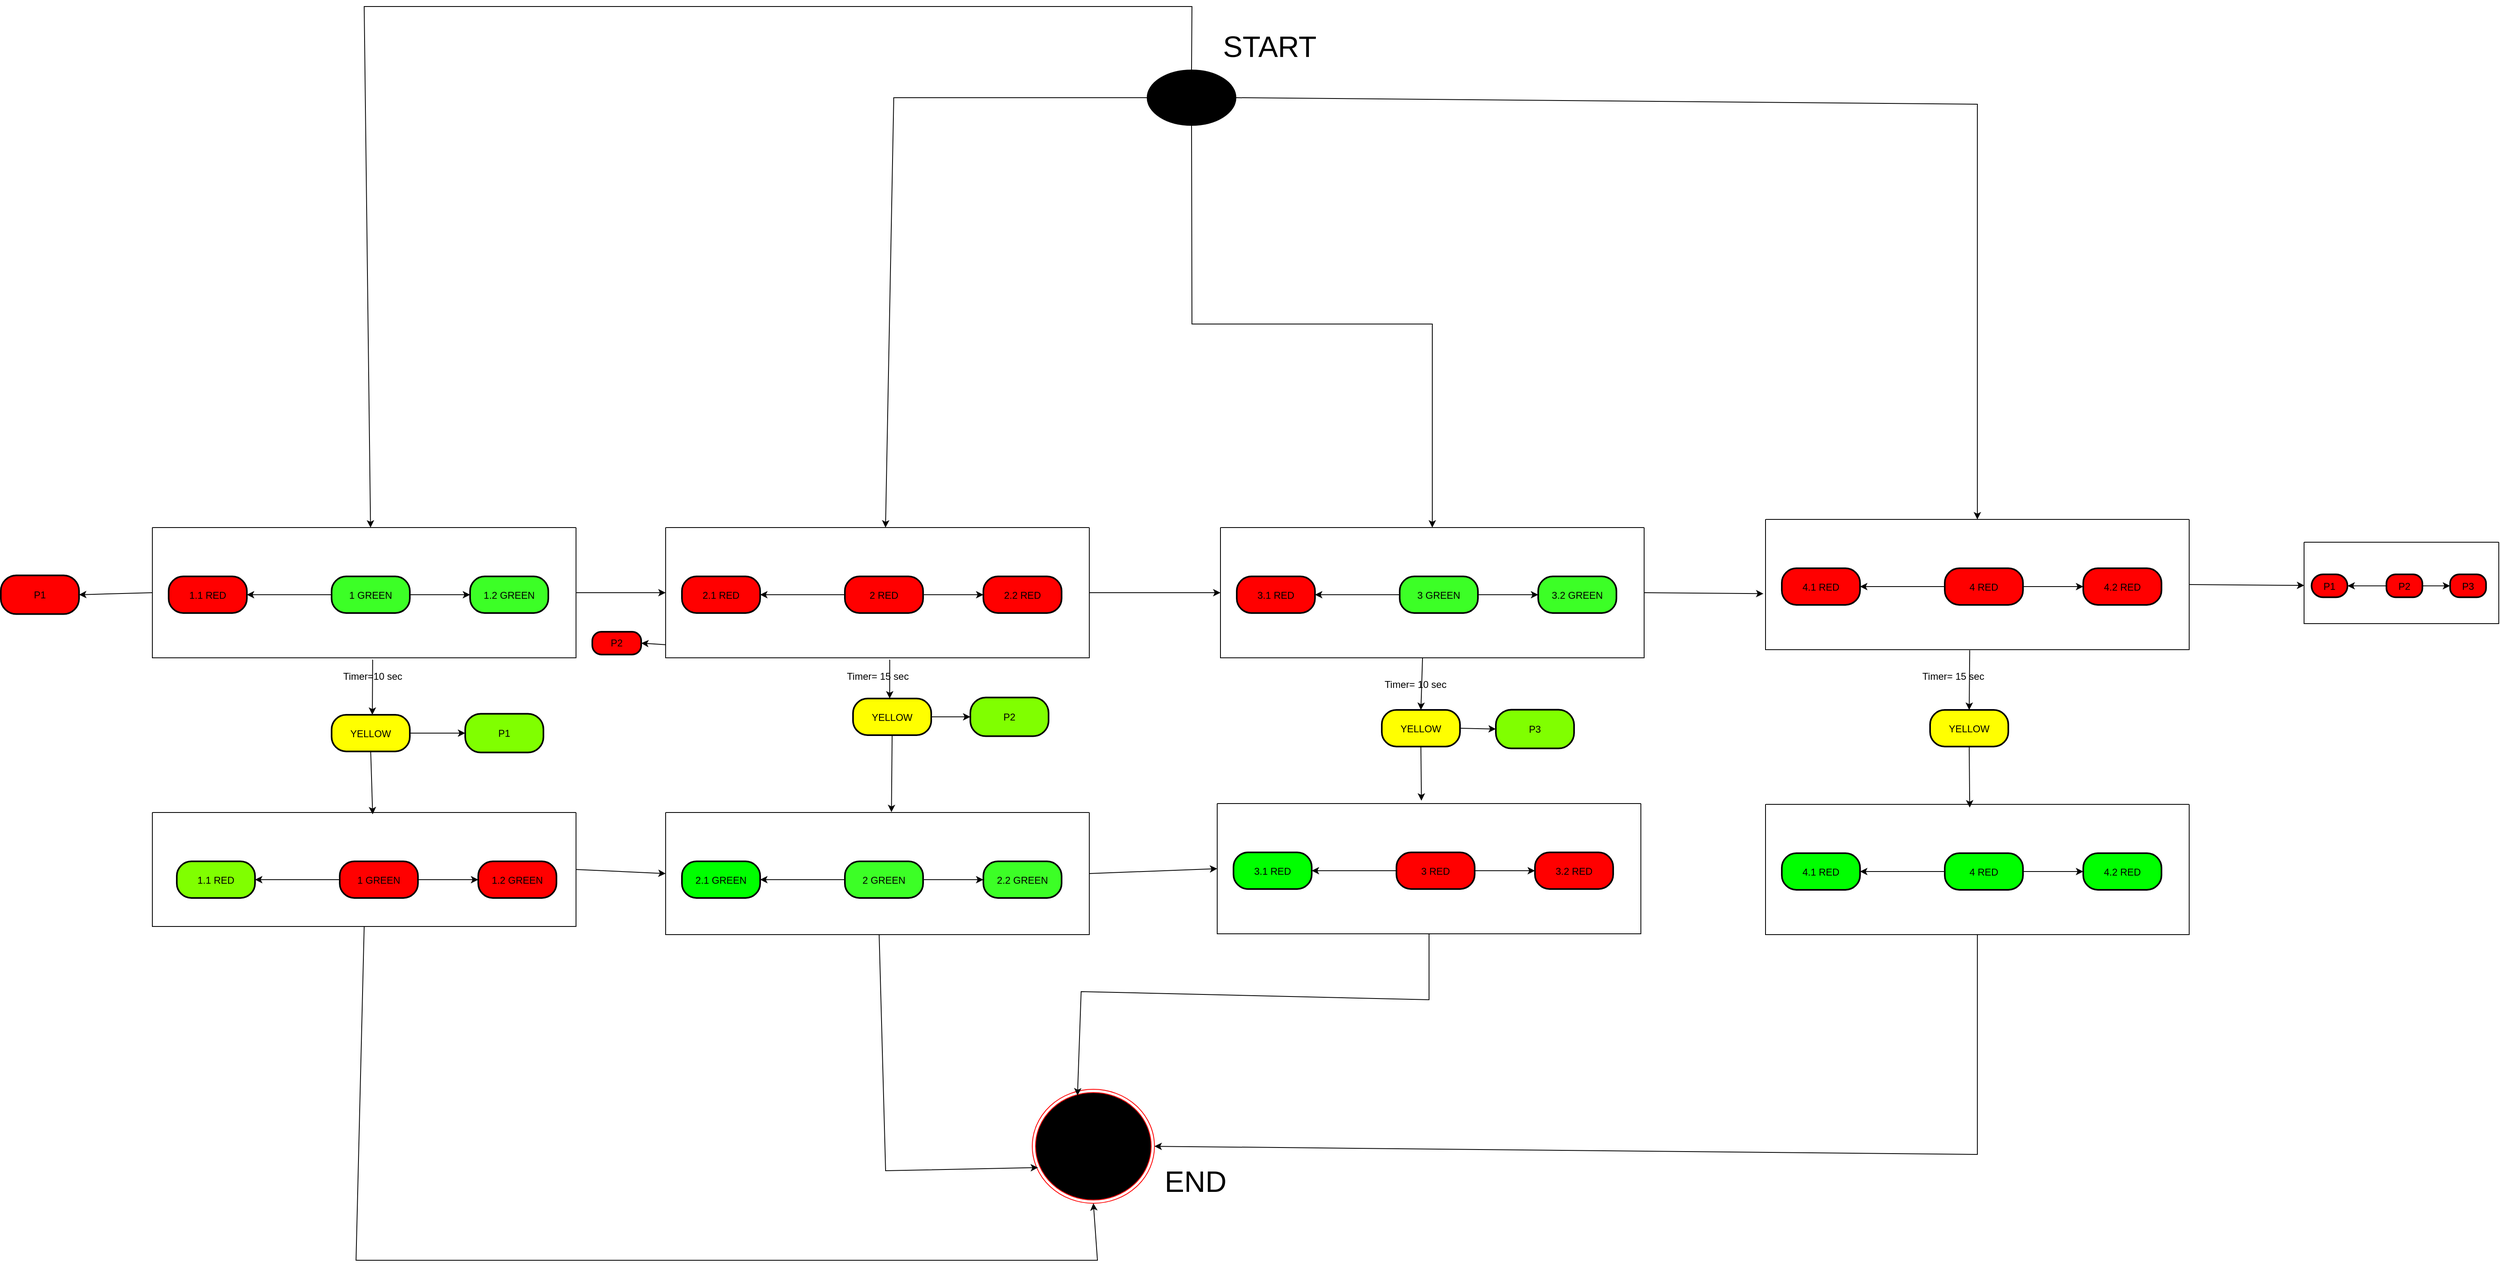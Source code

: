 <mxfile version="24.8.4">
  <diagram name="Page-1" id="mXYSjW3azo3BjMgXvXWK">
    <mxGraphModel dx="3317" dy="2373" grid="1" gridSize="10" guides="1" tooltips="1" connect="1" arrows="1" fold="1" page="1" pageScale="1" pageWidth="850" pageHeight="1100" math="0" shadow="0">
      <root>
        <mxCell id="0" />
        <mxCell id="1" parent="0" />
        <mxCell id="pSRGfjXaSXlNFTlAgUcp-21" value="" style="ellipse;fillColor=strokeColor;" vertex="1" parent="1">
          <mxGeometry x="1871" y="-422" width="109" height="68" as="geometry" />
        </mxCell>
        <mxCell id="pSRGfjXaSXlNFTlAgUcp-22" value="" style="endArrow=classic;html=1;rounded=0;exitX=0.5;exitY=0;exitDx=0;exitDy=0;entryX=0.515;entryY=0;entryDx=0;entryDy=0;entryPerimeter=0;" edge="1" parent="1" source="pSRGfjXaSXlNFTlAgUcp-21" target="pSRGfjXaSXlNFTlAgUcp-30">
          <mxGeometry width="50" height="50" relative="1" as="geometry">
            <mxPoint x="480" y="110" as="sourcePoint" />
            <mxPoint x="918" y="110" as="targetPoint" />
            <Array as="points">
              <mxPoint x="1926" y="-500" />
              <mxPoint x="910" y="-500" />
            </Array>
          </mxGeometry>
        </mxCell>
        <mxCell id="pSRGfjXaSXlNFTlAgUcp-31" value="" style="endArrow=classic;html=1;rounded=0;exitX=0.52;exitY=1.014;exitDx=0;exitDy=0;exitPerimeter=0;" edge="1" parent="1" source="pSRGfjXaSXlNFTlAgUcp-30">
          <mxGeometry width="50" height="50" relative="1" as="geometry">
            <mxPoint x="920" y="320" as="sourcePoint" />
            <mxPoint x="920" y="370" as="targetPoint" />
          </mxGeometry>
        </mxCell>
        <mxCell id="pSRGfjXaSXlNFTlAgUcp-46" value="" style="edgeStyle=orthogonalEdgeStyle;rounded=0;orthogonalLoop=1;jettySize=auto;html=1;" edge="1" parent="1" source="pSRGfjXaSXlNFTlAgUcp-32" target="pSRGfjXaSXlNFTlAgUcp-45">
          <mxGeometry relative="1" as="geometry" />
        </mxCell>
        <mxCell id="pSRGfjXaSXlNFTlAgUcp-32" value="YELLOW" style="rounded=1;arcSize=40;strokeWidth=2;fillColor=#FFFF00;" vertex="1" parent="1">
          <mxGeometry x="870" y="370" width="96" height="45" as="geometry" />
        </mxCell>
        <mxCell id="pSRGfjXaSXlNFTlAgUcp-33" value="Timer=10 sec" style="text;html=1;align=center;verticalAlign=middle;resizable=0;points=[];autosize=1;strokeColor=none;fillColor=none;" vertex="1" parent="1">
          <mxGeometry x="870" y="308" width="100" height="30" as="geometry" />
        </mxCell>
        <mxCell id="pSRGfjXaSXlNFTlAgUcp-34" value="" style="endArrow=classic;html=1;rounded=0;exitX=0.5;exitY=1;exitDx=0;exitDy=0;entryX=0.52;entryY=0.016;entryDx=0;entryDy=0;entryPerimeter=0;" edge="1" parent="1" source="pSRGfjXaSXlNFTlAgUcp-32" target="pSRGfjXaSXlNFTlAgUcp-36">
          <mxGeometry width="50" height="50" relative="1" as="geometry">
            <mxPoint x="610" y="360" as="sourcePoint" />
            <mxPoint x="918" y="460" as="targetPoint" />
          </mxGeometry>
        </mxCell>
        <mxCell id="pSRGfjXaSXlNFTlAgUcp-43" value="" style="group" vertex="1" connectable="0" parent="1">
          <mxGeometry x="650" y="490" width="520" height="140" as="geometry" />
        </mxCell>
        <mxCell id="pSRGfjXaSXlNFTlAgUcp-36" value="" style="swimlane;startSize=0;" vertex="1" parent="pSRGfjXaSXlNFTlAgUcp-43">
          <mxGeometry width="520" height="140" as="geometry">
            <mxRectangle x="650" y="470" width="50" height="40" as="alternateBounds" />
          </mxGeometry>
        </mxCell>
        <mxCell id="pSRGfjXaSXlNFTlAgUcp-37" value="1 GREEN" style="rounded=1;arcSize=40;strokeWidth=2;fillColor=#FF0000;" vertex="1" parent="pSRGfjXaSXlNFTlAgUcp-43">
          <mxGeometry x="230" y="60" width="96" height="45" as="geometry" />
        </mxCell>
        <mxCell id="pSRGfjXaSXlNFTlAgUcp-38" value="" style="endArrow=classic;html=1;rounded=0;exitX=1;exitY=0.5;exitDx=0;exitDy=0;entryX=0;entryY=0.5;entryDx=0;entryDy=0;" edge="1" parent="pSRGfjXaSXlNFTlAgUcp-43" source="pSRGfjXaSXlNFTlAgUcp-37" target="pSRGfjXaSXlNFTlAgUcp-39">
          <mxGeometry width="50" height="50" relative="1" as="geometry">
            <mxPoint x="20" y="60" as="sourcePoint" />
            <mxPoint x="160" y="3" as="targetPoint" />
          </mxGeometry>
        </mxCell>
        <mxCell id="pSRGfjXaSXlNFTlAgUcp-39" value="1.2 GREEN" style="rounded=1;arcSize=40;strokeWidth=2;fillColor=#FF0000;" vertex="1" parent="pSRGfjXaSXlNFTlAgUcp-43">
          <mxGeometry x="400" y="60" width="96" height="45" as="geometry" />
        </mxCell>
        <mxCell id="pSRGfjXaSXlNFTlAgUcp-40" value="1.1 RED" style="rounded=1;arcSize=40;strokeWidth=2;fillColor=#80FF00;" vertex="1" parent="pSRGfjXaSXlNFTlAgUcp-43">
          <mxGeometry x="30" y="60" width="96" height="45" as="geometry" />
        </mxCell>
        <mxCell id="pSRGfjXaSXlNFTlAgUcp-41" value="" style="endArrow=classic;html=1;rounded=0;exitX=0;exitY=0.5;exitDx=0;exitDy=0;entryX=1;entryY=0.5;entryDx=0;entryDy=0;" edge="1" parent="pSRGfjXaSXlNFTlAgUcp-43" source="pSRGfjXaSXlNFTlAgUcp-37" target="pSRGfjXaSXlNFTlAgUcp-40">
          <mxGeometry width="50" height="50" relative="1" as="geometry">
            <mxPoint x="60" y="60" as="sourcePoint" />
            <mxPoint x="110" y="10" as="targetPoint" />
          </mxGeometry>
        </mxCell>
        <mxCell id="pSRGfjXaSXlNFTlAgUcp-44" value="" style="group" vertex="1" connectable="0" parent="1">
          <mxGeometry x="650" y="140" width="520" height="160" as="geometry" />
        </mxCell>
        <mxCell id="pSRGfjXaSXlNFTlAgUcp-23" value="1 GREEN" style="rounded=1;arcSize=40;strokeWidth=2;fillColor=#3CFF26;" vertex="1" parent="pSRGfjXaSXlNFTlAgUcp-44">
          <mxGeometry x="220" y="60" width="96" height="45" as="geometry" />
        </mxCell>
        <mxCell id="pSRGfjXaSXlNFTlAgUcp-24" value="" style="endArrow=classic;html=1;rounded=0;exitX=1;exitY=0.5;exitDx=0;exitDy=0;entryX=0;entryY=0.5;entryDx=0;entryDy=0;" edge="1" parent="pSRGfjXaSXlNFTlAgUcp-44" source="pSRGfjXaSXlNFTlAgUcp-23" target="pSRGfjXaSXlNFTlAgUcp-25">
          <mxGeometry width="50" height="50" relative="1" as="geometry">
            <mxPoint x="10" y="60" as="sourcePoint" />
            <mxPoint x="150" y="3" as="targetPoint" />
          </mxGeometry>
        </mxCell>
        <mxCell id="pSRGfjXaSXlNFTlAgUcp-25" value="1.2 GREEN" style="rounded=1;arcSize=40;strokeWidth=2;fillColor=#3CFF26;" vertex="1" parent="pSRGfjXaSXlNFTlAgUcp-44">
          <mxGeometry x="390" y="60" width="96" height="45" as="geometry" />
        </mxCell>
        <mxCell id="pSRGfjXaSXlNFTlAgUcp-26" value="1.1 RED" style="rounded=1;arcSize=40;strokeWidth=2;fillColor=#FF0000;" vertex="1" parent="pSRGfjXaSXlNFTlAgUcp-44">
          <mxGeometry x="20" y="60" width="96" height="45" as="geometry" />
        </mxCell>
        <mxCell id="pSRGfjXaSXlNFTlAgUcp-27" value="" style="endArrow=classic;html=1;rounded=0;exitX=0;exitY=0.5;exitDx=0;exitDy=0;entryX=1;entryY=0.5;entryDx=0;entryDy=0;" edge="1" parent="pSRGfjXaSXlNFTlAgUcp-44" source="pSRGfjXaSXlNFTlAgUcp-23" target="pSRGfjXaSXlNFTlAgUcp-26">
          <mxGeometry width="50" height="50" relative="1" as="geometry">
            <mxPoint x="50" y="60" as="sourcePoint" />
            <mxPoint x="100" y="10" as="targetPoint" />
          </mxGeometry>
        </mxCell>
        <mxCell id="pSRGfjXaSXlNFTlAgUcp-30" value="" style="swimlane;startSize=0;" vertex="1" parent="pSRGfjXaSXlNFTlAgUcp-44">
          <mxGeometry width="520" height="160" as="geometry" />
        </mxCell>
        <mxCell id="pSRGfjXaSXlNFTlAgUcp-45" value="P1" style="whiteSpace=wrap;html=1;fillColor=#80FF00;rounded=1;arcSize=40;strokeWidth=2;" vertex="1" parent="1">
          <mxGeometry x="1034" y="368.75" width="96" height="47.5" as="geometry" />
        </mxCell>
        <mxCell id="pSRGfjXaSXlNFTlAgUcp-47" value="" style="endArrow=classic;html=1;rounded=0;exitX=1;exitY=0.5;exitDx=0;exitDy=0;entryX=0;entryY=0.5;entryDx=0;entryDy=0;" edge="1" parent="1" source="pSRGfjXaSXlNFTlAgUcp-30" target="pSRGfjXaSXlNFTlAgUcp-54">
          <mxGeometry width="50" height="50" relative="1" as="geometry">
            <mxPoint x="1230" y="240" as="sourcePoint" />
            <mxPoint x="1280" y="220" as="targetPoint" />
          </mxGeometry>
        </mxCell>
        <mxCell id="pSRGfjXaSXlNFTlAgUcp-48" value="" style="group" vertex="1" connectable="0" parent="1">
          <mxGeometry x="1280" y="140" width="520" height="160" as="geometry" />
        </mxCell>
        <mxCell id="pSRGfjXaSXlNFTlAgUcp-100" value="" style="group" vertex="1" connectable="0" parent="pSRGfjXaSXlNFTlAgUcp-48">
          <mxGeometry width="520" height="160" as="geometry" />
        </mxCell>
        <mxCell id="pSRGfjXaSXlNFTlAgUcp-49" value="2 RED" style="rounded=1;arcSize=40;strokeWidth=2;fillColor=#FF0000;" vertex="1" parent="pSRGfjXaSXlNFTlAgUcp-100">
          <mxGeometry x="220" y="60" width="96" height="45" as="geometry" />
        </mxCell>
        <mxCell id="pSRGfjXaSXlNFTlAgUcp-50" value="" style="endArrow=classic;html=1;rounded=0;exitX=1;exitY=0.5;exitDx=0;exitDy=0;entryX=0;entryY=0.5;entryDx=0;entryDy=0;" edge="1" parent="pSRGfjXaSXlNFTlAgUcp-100" source="pSRGfjXaSXlNFTlAgUcp-49" target="pSRGfjXaSXlNFTlAgUcp-51">
          <mxGeometry width="50" height="50" relative="1" as="geometry">
            <mxPoint x="10" y="60" as="sourcePoint" />
            <mxPoint x="150" y="3" as="targetPoint" />
          </mxGeometry>
        </mxCell>
        <mxCell id="pSRGfjXaSXlNFTlAgUcp-51" value="2.2 RED" style="rounded=1;arcSize=40;strokeWidth=2;fillColor=#FF0000;" vertex="1" parent="pSRGfjXaSXlNFTlAgUcp-100">
          <mxGeometry x="390" y="60" width="96" height="45" as="geometry" />
        </mxCell>
        <mxCell id="pSRGfjXaSXlNFTlAgUcp-52" value="2.1 RED" style="rounded=1;arcSize=40;strokeWidth=2;fillColor=#FF0000;" vertex="1" parent="pSRGfjXaSXlNFTlAgUcp-100">
          <mxGeometry x="20" y="60" width="96" height="45" as="geometry" />
        </mxCell>
        <mxCell id="pSRGfjXaSXlNFTlAgUcp-53" value="" style="endArrow=classic;html=1;rounded=0;exitX=0;exitY=0.5;exitDx=0;exitDy=0;entryX=1;entryY=0.5;entryDx=0;entryDy=0;" edge="1" parent="pSRGfjXaSXlNFTlAgUcp-100" source="pSRGfjXaSXlNFTlAgUcp-49" target="pSRGfjXaSXlNFTlAgUcp-52">
          <mxGeometry width="50" height="50" relative="1" as="geometry">
            <mxPoint x="50" y="60" as="sourcePoint" />
            <mxPoint x="100" y="10" as="targetPoint" />
          </mxGeometry>
        </mxCell>
        <mxCell id="pSRGfjXaSXlNFTlAgUcp-54" value="" style="swimlane;startSize=0;" vertex="1" parent="pSRGfjXaSXlNFTlAgUcp-100">
          <mxGeometry width="520" height="160" as="geometry" />
        </mxCell>
        <mxCell id="pSRGfjXaSXlNFTlAgUcp-64" value="" style="group" vertex="1" connectable="0" parent="1">
          <mxGeometry x="1280" y="490" width="520" height="150" as="geometry" />
        </mxCell>
        <mxCell id="pSRGfjXaSXlNFTlAgUcp-65" value="" style="group" vertex="1" connectable="0" parent="pSRGfjXaSXlNFTlAgUcp-64">
          <mxGeometry width="520" height="150" as="geometry" />
        </mxCell>
        <mxCell id="pSRGfjXaSXlNFTlAgUcp-58" value="2 GREEN" style="rounded=1;arcSize=40;strokeWidth=2;fillColor=#3CFF26;" vertex="1" parent="pSRGfjXaSXlNFTlAgUcp-65">
          <mxGeometry x="220" y="60" width="96" height="45" as="geometry" />
        </mxCell>
        <mxCell id="pSRGfjXaSXlNFTlAgUcp-59" value="" style="endArrow=classic;html=1;rounded=0;exitX=1;exitY=0.5;exitDx=0;exitDy=0;entryX=0;entryY=0.5;entryDx=0;entryDy=0;" edge="1" parent="pSRGfjXaSXlNFTlAgUcp-65" source="pSRGfjXaSXlNFTlAgUcp-58" target="pSRGfjXaSXlNFTlAgUcp-60">
          <mxGeometry width="50" height="50" relative="1" as="geometry">
            <mxPoint x="10" y="60" as="sourcePoint" />
            <mxPoint x="150" y="3" as="targetPoint" />
          </mxGeometry>
        </mxCell>
        <mxCell id="pSRGfjXaSXlNFTlAgUcp-60" value="2.2 GREEN" style="rounded=1;arcSize=40;strokeWidth=2;fillColor=#3CFF26;" vertex="1" parent="pSRGfjXaSXlNFTlAgUcp-65">
          <mxGeometry x="390" y="60" width="96" height="45" as="geometry" />
        </mxCell>
        <mxCell id="pSRGfjXaSXlNFTlAgUcp-61" value="2.1 GREEN" style="rounded=1;arcSize=40;strokeWidth=2;fillColor=#00FF00;" vertex="1" parent="pSRGfjXaSXlNFTlAgUcp-65">
          <mxGeometry x="20" y="60" width="96" height="45" as="geometry" />
        </mxCell>
        <mxCell id="pSRGfjXaSXlNFTlAgUcp-62" value="" style="endArrow=classic;html=1;rounded=0;exitX=0;exitY=0.5;exitDx=0;exitDy=0;entryX=1;entryY=0.5;entryDx=0;entryDy=0;" edge="1" parent="pSRGfjXaSXlNFTlAgUcp-65" source="pSRGfjXaSXlNFTlAgUcp-58" target="pSRGfjXaSXlNFTlAgUcp-61">
          <mxGeometry width="50" height="50" relative="1" as="geometry">
            <mxPoint x="50" y="60" as="sourcePoint" />
            <mxPoint x="100" y="10" as="targetPoint" />
          </mxGeometry>
        </mxCell>
        <mxCell id="pSRGfjXaSXlNFTlAgUcp-63" value="" style="swimlane;startSize=0;" vertex="1" parent="pSRGfjXaSXlNFTlAgUcp-65">
          <mxGeometry width="520" height="150" as="geometry" />
        </mxCell>
        <mxCell id="pSRGfjXaSXlNFTlAgUcp-66" value="" style="endArrow=classic;html=1;rounded=0;exitX=0.529;exitY=1.014;exitDx=0;exitDy=0;exitPerimeter=0;" edge="1" parent="1" source="pSRGfjXaSXlNFTlAgUcp-54">
          <mxGeometry width="50" height="50" relative="1" as="geometry">
            <mxPoint x="1330" y="330" as="sourcePoint" />
            <mxPoint x="1555" y="350" as="targetPoint" />
          </mxGeometry>
        </mxCell>
        <mxCell id="pSRGfjXaSXlNFTlAgUcp-67" value="YELLOW" style="rounded=1;arcSize=40;strokeWidth=2;fillColor=#FFFF00;" vertex="1" parent="1">
          <mxGeometry x="1510" y="350" width="96" height="45" as="geometry" />
        </mxCell>
        <mxCell id="pSRGfjXaSXlNFTlAgUcp-68" value="" style="endArrow=classic;html=1;rounded=0;exitX=0.5;exitY=1;exitDx=0;exitDy=0;entryX=0.533;entryY=-0.003;entryDx=0;entryDy=0;entryPerimeter=0;" edge="1" parent="1" source="pSRGfjXaSXlNFTlAgUcp-67" target="pSRGfjXaSXlNFTlAgUcp-63">
          <mxGeometry width="50" height="50" relative="1" as="geometry">
            <mxPoint x="1330" y="330" as="sourcePoint" />
            <mxPoint x="1380" y="280" as="targetPoint" />
          </mxGeometry>
        </mxCell>
        <mxCell id="pSRGfjXaSXlNFTlAgUcp-69" value="" style="endArrow=classic;html=1;rounded=0;exitX=0;exitY=0.5;exitDx=0;exitDy=0;entryX=1;entryY=0.5;entryDx=0;entryDy=0;" edge="1" parent="1" source="pSRGfjXaSXlNFTlAgUcp-30" target="pSRGfjXaSXlNFTlAgUcp-70">
          <mxGeometry width="50" height="50" relative="1" as="geometry">
            <mxPoint x="1180" y="420" as="sourcePoint" />
            <mxPoint x="540" y="220" as="targetPoint" />
          </mxGeometry>
        </mxCell>
        <mxCell id="pSRGfjXaSXlNFTlAgUcp-70" value="P1" style="whiteSpace=wrap;html=1;fillColor=#FF0000;rounded=1;arcSize=40;strokeWidth=2;" vertex="1" parent="1">
          <mxGeometry x="464" y="198.75" width="96" height="47.5" as="geometry" />
        </mxCell>
        <mxCell id="pSRGfjXaSXlNFTlAgUcp-71" value="Timer= 15 sec" style="text;html=1;align=center;verticalAlign=middle;resizable=0;points=[];autosize=1;strokeColor=none;fillColor=none;" vertex="1" parent="1">
          <mxGeometry x="1490" y="308" width="100" height="30" as="geometry" />
        </mxCell>
        <mxCell id="pSRGfjXaSXlNFTlAgUcp-72" value="" style="endArrow=classic;html=1;rounded=0;exitX=1;exitY=0.5;exitDx=0;exitDy=0;entryX=0;entryY=0.5;entryDx=0;entryDy=0;" edge="1" parent="1" source="pSRGfjXaSXlNFTlAgUcp-67" target="pSRGfjXaSXlNFTlAgUcp-73">
          <mxGeometry width="50" height="50" relative="1" as="geometry">
            <mxPoint x="1350" y="450" as="sourcePoint" />
            <mxPoint x="1680" y="373" as="targetPoint" />
          </mxGeometry>
        </mxCell>
        <mxCell id="pSRGfjXaSXlNFTlAgUcp-73" value="P2" style="whiteSpace=wrap;html=1;fillColor=#80FF00;rounded=1;arcSize=40;strokeWidth=2;" vertex="1" parent="1">
          <mxGeometry x="1654" y="348.75" width="96" height="47.5" as="geometry" />
        </mxCell>
        <mxCell id="pSRGfjXaSXlNFTlAgUcp-74" value="" style="endArrow=classic;html=1;rounded=0;exitX=1;exitY=0.5;exitDx=0;exitDy=0;entryX=0;entryY=0.5;entryDx=0;entryDy=0;" edge="1" parent="1" source="pSRGfjXaSXlNFTlAgUcp-36" target="pSRGfjXaSXlNFTlAgUcp-63">
          <mxGeometry width="50" height="50" relative="1" as="geometry">
            <mxPoint x="1320" y="550" as="sourcePoint" />
            <mxPoint x="1370" y="500" as="targetPoint" />
          </mxGeometry>
        </mxCell>
        <mxCell id="pSRGfjXaSXlNFTlAgUcp-75" value="P2" style="whiteSpace=wrap;html=1;fillColor=#FF0000;rounded=1;arcSize=40;strokeWidth=2;" vertex="1" parent="1">
          <mxGeometry x="1190" y="268" width="60" height="28" as="geometry" />
        </mxCell>
        <mxCell id="pSRGfjXaSXlNFTlAgUcp-76" value="" style="endArrow=classic;html=1;rounded=0;exitX=-0.001;exitY=0.899;exitDx=0;exitDy=0;exitPerimeter=0;entryX=1;entryY=0.5;entryDx=0;entryDy=0;" edge="1" parent="1" source="pSRGfjXaSXlNFTlAgUcp-54" target="pSRGfjXaSXlNFTlAgUcp-75">
          <mxGeometry width="50" height="50" relative="1" as="geometry">
            <mxPoint x="1120" y="490" as="sourcePoint" />
            <mxPoint x="1170" y="440" as="targetPoint" />
          </mxGeometry>
        </mxCell>
        <mxCell id="pSRGfjXaSXlNFTlAgUcp-77" value="" style="group" vertex="1" connectable="0" parent="1">
          <mxGeometry x="1961" y="140" width="520" height="160" as="geometry" />
        </mxCell>
        <mxCell id="pSRGfjXaSXlNFTlAgUcp-78" value="3 GREEN" style="rounded=1;arcSize=40;strokeWidth=2;fillColor=#3CFF26;" vertex="1" parent="pSRGfjXaSXlNFTlAgUcp-77">
          <mxGeometry x="220" y="60" width="96" height="45" as="geometry" />
        </mxCell>
        <mxCell id="pSRGfjXaSXlNFTlAgUcp-79" value="" style="endArrow=classic;html=1;rounded=0;exitX=1;exitY=0.5;exitDx=0;exitDy=0;entryX=0;entryY=0.5;entryDx=0;entryDy=0;" edge="1" parent="pSRGfjXaSXlNFTlAgUcp-77" source="pSRGfjXaSXlNFTlAgUcp-78" target="pSRGfjXaSXlNFTlAgUcp-80">
          <mxGeometry width="50" height="50" relative="1" as="geometry">
            <mxPoint x="10" y="60" as="sourcePoint" />
            <mxPoint x="150" y="3" as="targetPoint" />
          </mxGeometry>
        </mxCell>
        <mxCell id="pSRGfjXaSXlNFTlAgUcp-80" value="3.2 GREEN" style="rounded=1;arcSize=40;strokeWidth=2;fillColor=#3CFF26;" vertex="1" parent="pSRGfjXaSXlNFTlAgUcp-77">
          <mxGeometry x="390" y="60" width="96" height="45" as="geometry" />
        </mxCell>
        <mxCell id="pSRGfjXaSXlNFTlAgUcp-81" value="3.1 RED" style="rounded=1;arcSize=40;strokeWidth=2;fillColor=#FF0000;" vertex="1" parent="pSRGfjXaSXlNFTlAgUcp-77">
          <mxGeometry x="20" y="60" width="96" height="45" as="geometry" />
        </mxCell>
        <mxCell id="pSRGfjXaSXlNFTlAgUcp-82" value="" style="endArrow=classic;html=1;rounded=0;exitX=0;exitY=0.5;exitDx=0;exitDy=0;entryX=1;entryY=0.5;entryDx=0;entryDy=0;" edge="1" parent="pSRGfjXaSXlNFTlAgUcp-77" source="pSRGfjXaSXlNFTlAgUcp-78" target="pSRGfjXaSXlNFTlAgUcp-81">
          <mxGeometry width="50" height="50" relative="1" as="geometry">
            <mxPoint x="50" y="60" as="sourcePoint" />
            <mxPoint x="100" y="10" as="targetPoint" />
          </mxGeometry>
        </mxCell>
        <mxCell id="pSRGfjXaSXlNFTlAgUcp-83" value="" style="swimlane;startSize=0;" vertex="1" parent="pSRGfjXaSXlNFTlAgUcp-77">
          <mxGeometry width="520" height="160" as="geometry" />
        </mxCell>
        <mxCell id="pSRGfjXaSXlNFTlAgUcp-84" value="" style="endArrow=classic;html=1;rounded=0;exitX=1;exitY=0.5;exitDx=0;exitDy=0;entryX=0;entryY=0.5;entryDx=0;entryDy=0;" edge="1" parent="1" source="pSRGfjXaSXlNFTlAgUcp-54" target="pSRGfjXaSXlNFTlAgUcp-83">
          <mxGeometry width="50" height="50" relative="1" as="geometry">
            <mxPoint x="1930" y="290" as="sourcePoint" />
            <mxPoint x="1980" y="240" as="targetPoint" />
          </mxGeometry>
        </mxCell>
        <mxCell id="pSRGfjXaSXlNFTlAgUcp-85" value="" style="group" vertex="1" connectable="0" parent="1">
          <mxGeometry x="1957" y="479" width="520" height="160" as="geometry" />
        </mxCell>
        <mxCell id="pSRGfjXaSXlNFTlAgUcp-86" value="3 RED" style="rounded=1;arcSize=40;strokeWidth=2;fillColor=#FF0000;" vertex="1" parent="pSRGfjXaSXlNFTlAgUcp-85">
          <mxGeometry x="220" y="60" width="96" height="45" as="geometry" />
        </mxCell>
        <mxCell id="pSRGfjXaSXlNFTlAgUcp-87" value="" style="endArrow=classic;html=1;rounded=0;exitX=1;exitY=0.5;exitDx=0;exitDy=0;entryX=0;entryY=0.5;entryDx=0;entryDy=0;" edge="1" parent="pSRGfjXaSXlNFTlAgUcp-85" source="pSRGfjXaSXlNFTlAgUcp-86" target="pSRGfjXaSXlNFTlAgUcp-88">
          <mxGeometry width="50" height="50" relative="1" as="geometry">
            <mxPoint x="10" y="60" as="sourcePoint" />
            <mxPoint x="150" y="3" as="targetPoint" />
          </mxGeometry>
        </mxCell>
        <mxCell id="pSRGfjXaSXlNFTlAgUcp-88" value="3.2 RED" style="rounded=1;arcSize=40;strokeWidth=2;fillColor=#FF0000;" vertex="1" parent="pSRGfjXaSXlNFTlAgUcp-85">
          <mxGeometry x="390" y="60" width="96" height="45" as="geometry" />
        </mxCell>
        <mxCell id="pSRGfjXaSXlNFTlAgUcp-89" value="3.1 RED" style="rounded=1;arcSize=40;strokeWidth=2;fillColor=#00FF00;" vertex="1" parent="pSRGfjXaSXlNFTlAgUcp-85">
          <mxGeometry x="20" y="60" width="96" height="45" as="geometry" />
        </mxCell>
        <mxCell id="pSRGfjXaSXlNFTlAgUcp-90" value="" style="endArrow=classic;html=1;rounded=0;exitX=0;exitY=0.5;exitDx=0;exitDy=0;entryX=1;entryY=0.5;entryDx=0;entryDy=0;" edge="1" parent="pSRGfjXaSXlNFTlAgUcp-85" source="pSRGfjXaSXlNFTlAgUcp-86" target="pSRGfjXaSXlNFTlAgUcp-89">
          <mxGeometry width="50" height="50" relative="1" as="geometry">
            <mxPoint x="50" y="60" as="sourcePoint" />
            <mxPoint x="100" y="10" as="targetPoint" />
          </mxGeometry>
        </mxCell>
        <mxCell id="pSRGfjXaSXlNFTlAgUcp-91" value="" style="swimlane;startSize=0;" vertex="1" parent="pSRGfjXaSXlNFTlAgUcp-85">
          <mxGeometry width="520" height="160" as="geometry" />
        </mxCell>
        <mxCell id="pSRGfjXaSXlNFTlAgUcp-92" value="" style="endArrow=classic;html=1;rounded=0;exitX=0.477;exitY=0.997;exitDx=0;exitDy=0;exitPerimeter=0;entryX=0.5;entryY=0;entryDx=0;entryDy=0;" edge="1" parent="1" source="pSRGfjXaSXlNFTlAgUcp-83" target="pSRGfjXaSXlNFTlAgUcp-94">
          <mxGeometry width="50" height="50" relative="1" as="geometry">
            <mxPoint x="1990" y="500" as="sourcePoint" />
            <mxPoint x="2209" y="350" as="targetPoint" />
          </mxGeometry>
        </mxCell>
        <mxCell id="pSRGfjXaSXlNFTlAgUcp-93" value="P3" style="whiteSpace=wrap;html=1;fillColor=#80FF00;rounded=1;arcSize=40;strokeWidth=2;" vertex="1" parent="1">
          <mxGeometry x="2299" y="363.75" width="96" height="47.5" as="geometry" />
        </mxCell>
        <mxCell id="pSRGfjXaSXlNFTlAgUcp-94" value="YELLOW" style="rounded=1;arcSize=40;strokeWidth=2;fillColor=#FFFF00;" vertex="1" parent="1">
          <mxGeometry x="2159" y="364" width="96" height="45" as="geometry" />
        </mxCell>
        <mxCell id="pSRGfjXaSXlNFTlAgUcp-95" value="" style="endArrow=classic;html=1;rounded=0;exitX=1;exitY=0.5;exitDx=0;exitDy=0;entryX=0;entryY=0.5;entryDx=0;entryDy=0;" edge="1" parent="1" source="pSRGfjXaSXlNFTlAgUcp-94" target="pSRGfjXaSXlNFTlAgUcp-93">
          <mxGeometry width="50" height="50" relative="1" as="geometry">
            <mxPoint x="2000" y="480" as="sourcePoint" />
            <mxPoint x="2050" y="430" as="targetPoint" />
          </mxGeometry>
        </mxCell>
        <mxCell id="pSRGfjXaSXlNFTlAgUcp-96" value="" style="endArrow=classic;html=1;rounded=0;exitX=0.5;exitY=1;exitDx=0;exitDy=0;entryX=0.482;entryY=-0.022;entryDx=0;entryDy=0;entryPerimeter=0;" edge="1" parent="1" source="pSRGfjXaSXlNFTlAgUcp-94" target="pSRGfjXaSXlNFTlAgUcp-91">
          <mxGeometry width="50" height="50" relative="1" as="geometry">
            <mxPoint x="2050" y="480" as="sourcePoint" />
            <mxPoint x="2100" y="430" as="targetPoint" />
          </mxGeometry>
        </mxCell>
        <mxCell id="pSRGfjXaSXlNFTlAgUcp-97" value="Timer= 10 sec" style="text;html=1;align=center;verticalAlign=middle;resizable=0;points=[];autosize=1;strokeColor=none;fillColor=none;" vertex="1" parent="1">
          <mxGeometry x="2150" y="318" width="100" height="30" as="geometry" />
        </mxCell>
        <mxCell id="pSRGfjXaSXlNFTlAgUcp-101" value="" style="group" vertex="1" connectable="0" parent="1">
          <mxGeometry x="2630" y="130" width="520" height="160" as="geometry" />
        </mxCell>
        <mxCell id="pSRGfjXaSXlNFTlAgUcp-113" value="" style="group" vertex="1" connectable="0" parent="pSRGfjXaSXlNFTlAgUcp-101">
          <mxGeometry width="520" height="160" as="geometry" />
        </mxCell>
        <mxCell id="pSRGfjXaSXlNFTlAgUcp-129" value="" style="group" vertex="1" connectable="0" parent="pSRGfjXaSXlNFTlAgUcp-113">
          <mxGeometry width="520" height="160" as="geometry" />
        </mxCell>
        <mxCell id="pSRGfjXaSXlNFTlAgUcp-102" value="4 RED" style="rounded=1;arcSize=40;strokeWidth=2;fillColor=#FF0000;" vertex="1" parent="pSRGfjXaSXlNFTlAgUcp-129">
          <mxGeometry x="220" y="60" width="96" height="45" as="geometry" />
        </mxCell>
        <mxCell id="pSRGfjXaSXlNFTlAgUcp-103" value="" style="endArrow=classic;html=1;rounded=0;exitX=1;exitY=0.5;exitDx=0;exitDy=0;entryX=0;entryY=0.5;entryDx=0;entryDy=0;" edge="1" parent="pSRGfjXaSXlNFTlAgUcp-129" source="pSRGfjXaSXlNFTlAgUcp-102" target="pSRGfjXaSXlNFTlAgUcp-104">
          <mxGeometry width="50" height="50" relative="1" as="geometry">
            <mxPoint x="10" y="60" as="sourcePoint" />
            <mxPoint x="150" y="3" as="targetPoint" />
          </mxGeometry>
        </mxCell>
        <mxCell id="pSRGfjXaSXlNFTlAgUcp-104" value="4.2 RED" style="rounded=1;arcSize=40;strokeWidth=2;fillColor=#FF0000;" vertex="1" parent="pSRGfjXaSXlNFTlAgUcp-129">
          <mxGeometry x="390" y="60" width="96" height="45" as="geometry" />
        </mxCell>
        <mxCell id="pSRGfjXaSXlNFTlAgUcp-105" value="4.1 RED" style="rounded=1;arcSize=40;strokeWidth=2;fillColor=#FF0000;" vertex="1" parent="pSRGfjXaSXlNFTlAgUcp-129">
          <mxGeometry x="20" y="60" width="96" height="45" as="geometry" />
        </mxCell>
        <mxCell id="pSRGfjXaSXlNFTlAgUcp-106" value="" style="endArrow=classic;html=1;rounded=0;exitX=0;exitY=0.5;exitDx=0;exitDy=0;entryX=1;entryY=0.5;entryDx=0;entryDy=0;" edge="1" parent="pSRGfjXaSXlNFTlAgUcp-129" source="pSRGfjXaSXlNFTlAgUcp-102" target="pSRGfjXaSXlNFTlAgUcp-105">
          <mxGeometry width="50" height="50" relative="1" as="geometry">
            <mxPoint x="50" y="60" as="sourcePoint" />
            <mxPoint x="100" y="10" as="targetPoint" />
          </mxGeometry>
        </mxCell>
        <mxCell id="pSRGfjXaSXlNFTlAgUcp-107" value="" style="swimlane;startSize=0;" vertex="1" parent="pSRGfjXaSXlNFTlAgUcp-129">
          <mxGeometry width="520" height="160" as="geometry" />
        </mxCell>
        <mxCell id="pSRGfjXaSXlNFTlAgUcp-108" value="" style="endArrow=classic;html=1;rounded=0;exitX=1;exitY=0.5;exitDx=0;exitDy=0;entryX=-0.005;entryY=0.57;entryDx=0;entryDy=0;entryPerimeter=0;" edge="1" parent="1" source="pSRGfjXaSXlNFTlAgUcp-83" target="pSRGfjXaSXlNFTlAgUcp-107">
          <mxGeometry width="50" height="50" relative="1" as="geometry">
            <mxPoint x="2910" y="380" as="sourcePoint" />
            <mxPoint x="2960" y="330" as="targetPoint" />
          </mxGeometry>
        </mxCell>
        <mxCell id="pSRGfjXaSXlNFTlAgUcp-109" value="" style="endArrow=classic;html=1;rounded=0;exitX=1;exitY=0.5;exitDx=0;exitDy=0;entryX=0;entryY=0.5;entryDx=0;entryDy=0;" edge="1" parent="1" source="pSRGfjXaSXlNFTlAgUcp-63" target="pSRGfjXaSXlNFTlAgUcp-91">
          <mxGeometry width="50" height="50" relative="1" as="geometry">
            <mxPoint x="1710" y="430" as="sourcePoint" />
            <mxPoint x="1760" y="380" as="targetPoint" />
          </mxGeometry>
        </mxCell>
        <mxCell id="pSRGfjXaSXlNFTlAgUcp-114" value="" style="group" vertex="1" connectable="0" parent="1">
          <mxGeometry x="2630" y="480" width="520" height="160" as="geometry" />
        </mxCell>
        <mxCell id="pSRGfjXaSXlNFTlAgUcp-115" value="4 RED" style="rounded=1;arcSize=40;strokeWidth=2;fillColor=#00FF00;" vertex="1" parent="pSRGfjXaSXlNFTlAgUcp-114">
          <mxGeometry x="220" y="60" width="96" height="45" as="geometry" />
        </mxCell>
        <mxCell id="pSRGfjXaSXlNFTlAgUcp-116" value="" style="endArrow=classic;html=1;rounded=0;exitX=1;exitY=0.5;exitDx=0;exitDy=0;entryX=0;entryY=0.5;entryDx=0;entryDy=0;" edge="1" parent="pSRGfjXaSXlNFTlAgUcp-114" source="pSRGfjXaSXlNFTlAgUcp-115" target="pSRGfjXaSXlNFTlAgUcp-117">
          <mxGeometry width="50" height="50" relative="1" as="geometry">
            <mxPoint x="10" y="60" as="sourcePoint" />
            <mxPoint x="150" y="3" as="targetPoint" />
          </mxGeometry>
        </mxCell>
        <mxCell id="pSRGfjXaSXlNFTlAgUcp-117" value="4.2 RED" style="rounded=1;arcSize=40;strokeWidth=2;fillColor=#00FF00;" vertex="1" parent="pSRGfjXaSXlNFTlAgUcp-114">
          <mxGeometry x="390" y="60" width="96" height="45" as="geometry" />
        </mxCell>
        <mxCell id="pSRGfjXaSXlNFTlAgUcp-118" value="4.1 RED" style="rounded=1;arcSize=40;strokeWidth=2;fillColor=#00FF00;" vertex="1" parent="pSRGfjXaSXlNFTlAgUcp-114">
          <mxGeometry x="20" y="60" width="96" height="45" as="geometry" />
        </mxCell>
        <mxCell id="pSRGfjXaSXlNFTlAgUcp-119" value="" style="endArrow=classic;html=1;rounded=0;exitX=0;exitY=0.5;exitDx=0;exitDy=0;entryX=1;entryY=0.5;entryDx=0;entryDy=0;" edge="1" parent="pSRGfjXaSXlNFTlAgUcp-114" source="pSRGfjXaSXlNFTlAgUcp-115" target="pSRGfjXaSXlNFTlAgUcp-118">
          <mxGeometry width="50" height="50" relative="1" as="geometry">
            <mxPoint x="50" y="60" as="sourcePoint" />
            <mxPoint x="100" y="10" as="targetPoint" />
          </mxGeometry>
        </mxCell>
        <mxCell id="pSRGfjXaSXlNFTlAgUcp-120" value="" style="swimlane;startSize=0;" vertex="1" parent="pSRGfjXaSXlNFTlAgUcp-114">
          <mxGeometry width="520" height="160" as="geometry" />
        </mxCell>
        <mxCell id="pSRGfjXaSXlNFTlAgUcp-121" value="" style="endArrow=classic;html=1;rounded=0;exitX=0.482;exitY=1.005;exitDx=0;exitDy=0;exitPerimeter=0;entryX=0.5;entryY=0;entryDx=0;entryDy=0;" edge="1" parent="1" source="pSRGfjXaSXlNFTlAgUcp-107" target="pSRGfjXaSXlNFTlAgUcp-122">
          <mxGeometry width="50" height="50" relative="1" as="geometry">
            <mxPoint x="2830" y="500" as="sourcePoint" />
            <mxPoint x="2880" y="340" as="targetPoint" />
          </mxGeometry>
        </mxCell>
        <mxCell id="pSRGfjXaSXlNFTlAgUcp-122" value="YELLOW" style="rounded=1;arcSize=40;strokeWidth=2;fillColor=#FFFF00;" vertex="1" parent="1">
          <mxGeometry x="2832" y="364" width="96" height="45" as="geometry" />
        </mxCell>
        <mxCell id="pSRGfjXaSXlNFTlAgUcp-123" value="" style="endArrow=classic;html=1;rounded=0;exitX=0.5;exitY=1;exitDx=0;exitDy=0;entryX=0.482;entryY=0.024;entryDx=0;entryDy=0;entryPerimeter=0;" edge="1" parent="1" source="pSRGfjXaSXlNFTlAgUcp-122" target="pSRGfjXaSXlNFTlAgUcp-120">
          <mxGeometry width="50" height="50" relative="1" as="geometry">
            <mxPoint x="2750" y="380" as="sourcePoint" />
            <mxPoint x="2800" y="330" as="targetPoint" />
          </mxGeometry>
        </mxCell>
        <mxCell id="pSRGfjXaSXlNFTlAgUcp-124" value="" style="endArrow=classic;html=1;rounded=0;exitX=1;exitY=0.5;exitDx=0;exitDy=0;entryX=0.001;entryY=0.531;entryDx=0;entryDy=0;entryPerimeter=0;" edge="1" parent="1" source="pSRGfjXaSXlNFTlAgUcp-107" target="pSRGfjXaSXlNFTlAgUcp-136">
          <mxGeometry width="50" height="50" relative="1" as="geometry">
            <mxPoint x="3080" y="360" as="sourcePoint" />
            <mxPoint x="3290" y="210" as="targetPoint" />
          </mxGeometry>
        </mxCell>
        <mxCell id="pSRGfjXaSXlNFTlAgUcp-130" value="" style="group" vertex="1" connectable="0" parent="1">
          <mxGeometry x="3291" y="160" width="239" height="100" as="geometry" />
        </mxCell>
        <mxCell id="pSRGfjXaSXlNFTlAgUcp-137" value="" style="group" vertex="1" connectable="0" parent="pSRGfjXaSXlNFTlAgUcp-130">
          <mxGeometry width="239" height="100" as="geometry" />
        </mxCell>
        <mxCell id="pSRGfjXaSXlNFTlAgUcp-131" value="P2" style="rounded=1;arcSize=40;strokeWidth=2;fillColor=#FF0000;" vertex="1" parent="pSRGfjXaSXlNFTlAgUcp-137">
          <mxGeometry x="101.115" y="37.5" width="44.123" height="28.125" as="geometry" />
        </mxCell>
        <mxCell id="pSRGfjXaSXlNFTlAgUcp-132" value="" style="endArrow=classic;html=1;rounded=0;exitX=1;exitY=0.5;exitDx=0;exitDy=0;entryX=0;entryY=0.5;entryDx=0;entryDy=0;" edge="1" parent="pSRGfjXaSXlNFTlAgUcp-137" source="pSRGfjXaSXlNFTlAgUcp-131" target="pSRGfjXaSXlNFTlAgUcp-133">
          <mxGeometry width="50" height="50" relative="1" as="geometry">
            <mxPoint x="4.596" y="37.5" as="sourcePoint" />
            <mxPoint x="68.942" y="1.875" as="targetPoint" />
          </mxGeometry>
        </mxCell>
        <mxCell id="pSRGfjXaSXlNFTlAgUcp-133" value="P3" style="rounded=1;arcSize=40;strokeWidth=2;fillColor=#FF0000;" vertex="1" parent="pSRGfjXaSXlNFTlAgUcp-137">
          <mxGeometry x="179.25" y="37.5" width="44.123" height="28.125" as="geometry" />
        </mxCell>
        <mxCell id="pSRGfjXaSXlNFTlAgUcp-134" value="P1" style="rounded=1;arcSize=50;strokeWidth=2;fillColor=#FF0000;" vertex="1" parent="pSRGfjXaSXlNFTlAgUcp-137">
          <mxGeometry x="9.192" y="37.5" width="44.123" height="28.125" as="geometry" />
        </mxCell>
        <mxCell id="pSRGfjXaSXlNFTlAgUcp-135" value="" style="endArrow=classic;html=1;rounded=0;exitX=0;exitY=0.5;exitDx=0;exitDy=0;entryX=1;entryY=0.5;entryDx=0;entryDy=0;" edge="1" parent="pSRGfjXaSXlNFTlAgUcp-137" source="pSRGfjXaSXlNFTlAgUcp-131" target="pSRGfjXaSXlNFTlAgUcp-134">
          <mxGeometry width="50" height="50" relative="1" as="geometry">
            <mxPoint x="22.981" y="37.5" as="sourcePoint" />
            <mxPoint x="45.962" y="6.25" as="targetPoint" />
          </mxGeometry>
        </mxCell>
        <mxCell id="pSRGfjXaSXlNFTlAgUcp-136" value="" style="swimlane;startSize=0;" vertex="1" parent="pSRGfjXaSXlNFTlAgUcp-137">
          <mxGeometry y="-2" width="239" height="100" as="geometry" />
        </mxCell>
        <mxCell id="pSRGfjXaSXlNFTlAgUcp-138" value="Timer= 15 sec" style="text;html=1;align=center;verticalAlign=middle;resizable=0;points=[];autosize=1;strokeColor=none;fillColor=none;" vertex="1" parent="1">
          <mxGeometry x="2810" y="308" width="100" height="30" as="geometry" />
        </mxCell>
        <mxCell id="pSRGfjXaSXlNFTlAgUcp-140" value="" style="endArrow=classic;html=1;rounded=0;exitX=0;exitY=0.5;exitDx=0;exitDy=0;entryX=0.519;entryY=0;entryDx=0;entryDy=0;entryPerimeter=0;" edge="1" parent="1" source="pSRGfjXaSXlNFTlAgUcp-21" target="pSRGfjXaSXlNFTlAgUcp-54">
          <mxGeometry width="50" height="50" relative="1" as="geometry">
            <mxPoint x="1570" y="-70" as="sourcePoint" />
            <mxPoint x="1520" y="140" as="targetPoint" />
            <Array as="points">
              <mxPoint x="1560" y="-388" />
            </Array>
          </mxGeometry>
        </mxCell>
        <mxCell id="pSRGfjXaSXlNFTlAgUcp-141" value="" style="endArrow=classic;html=1;rounded=0;exitX=0.5;exitY=1;exitDx=0;exitDy=0;entryX=0.5;entryY=0;entryDx=0;entryDy=0;" edge="1" parent="1" source="pSRGfjXaSXlNFTlAgUcp-21" target="pSRGfjXaSXlNFTlAgUcp-83">
          <mxGeometry width="50" height="50" relative="1" as="geometry">
            <mxPoint x="2050" y="-160" as="sourcePoint" />
            <mxPoint x="2100" y="-210" as="targetPoint" />
            <Array as="points">
              <mxPoint x="1926" y="-110" />
              <mxPoint x="2221" y="-110" />
            </Array>
          </mxGeometry>
        </mxCell>
        <mxCell id="pSRGfjXaSXlNFTlAgUcp-142" value="" style="endArrow=classic;html=1;rounded=0;exitX=1;exitY=0.5;exitDx=0;exitDy=0;entryX=0.5;entryY=0;entryDx=0;entryDy=0;" edge="1" parent="1" source="pSRGfjXaSXlNFTlAgUcp-21" target="pSRGfjXaSXlNFTlAgUcp-107">
          <mxGeometry width="50" height="50" relative="1" as="geometry">
            <mxPoint x="2690" y="-80" as="sourcePoint" />
            <mxPoint x="2740" y="-130" as="targetPoint" />
            <Array as="points">
              <mxPoint x="2890" y="-380" />
            </Array>
          </mxGeometry>
        </mxCell>
        <mxCell id="pSRGfjXaSXlNFTlAgUcp-143" value="" style="ellipse;html=1;shape=endState;fillColor=#000000;strokeColor=#ff0000;" vertex="1" parent="1">
          <mxGeometry x="1730" y="830" width="150" height="140" as="geometry" />
        </mxCell>
        <mxCell id="pSRGfjXaSXlNFTlAgUcp-144" value="&lt;font style=&quot;font-size: 36px;&quot;&gt;START&lt;/font&gt;" style="text;html=1;align=center;verticalAlign=middle;resizable=0;points=[];autosize=1;strokeColor=none;fillColor=none;" vertex="1" parent="1">
          <mxGeometry x="1951" y="-481" width="140" height="60" as="geometry" />
        </mxCell>
        <mxCell id="pSRGfjXaSXlNFTlAgUcp-145" value="&lt;font style=&quot;font-size: 36px;&quot;&gt;END&lt;/font&gt;" style="text;html=1;align=center;verticalAlign=middle;resizable=0;points=[];autosize=1;strokeColor=none;fillColor=none;" vertex="1" parent="1">
          <mxGeometry x="1880" y="913" width="100" height="60" as="geometry" />
        </mxCell>
        <mxCell id="pSRGfjXaSXlNFTlAgUcp-146" value="" style="endArrow=classic;html=1;rounded=0;exitX=0.5;exitY=1;exitDx=0;exitDy=0;entryX=0.5;entryY=1;entryDx=0;entryDy=0;" edge="1" parent="1" source="pSRGfjXaSXlNFTlAgUcp-36" target="pSRGfjXaSXlNFTlAgUcp-143">
          <mxGeometry width="50" height="50" relative="1" as="geometry">
            <mxPoint x="1200" y="790" as="sourcePoint" />
            <mxPoint x="1250" y="740" as="targetPoint" />
            <Array as="points">
              <mxPoint x="900" y="1040" />
              <mxPoint x="1810" y="1040" />
            </Array>
          </mxGeometry>
        </mxCell>
        <mxCell id="pSRGfjXaSXlNFTlAgUcp-147" value="" style="endArrow=classic;html=1;rounded=0;entryX=0.047;entryY=0.687;entryDx=0;entryDy=0;entryPerimeter=0;" edge="1" parent="1" source="pSRGfjXaSXlNFTlAgUcp-63" target="pSRGfjXaSXlNFTlAgUcp-143">
          <mxGeometry width="50" height="50" relative="1" as="geometry">
            <mxPoint x="1200" y="790" as="sourcePoint" />
            <mxPoint x="1250" y="740" as="targetPoint" />
            <Array as="points">
              <mxPoint x="1550" y="930" />
            </Array>
          </mxGeometry>
        </mxCell>
        <mxCell id="pSRGfjXaSXlNFTlAgUcp-148" value="" style="endArrow=classic;html=1;rounded=0;exitX=0.5;exitY=1;exitDx=0;exitDy=0;entryX=0.37;entryY=0.054;entryDx=0;entryDy=0;entryPerimeter=0;" edge="1" parent="1" source="pSRGfjXaSXlNFTlAgUcp-91" target="pSRGfjXaSXlNFTlAgUcp-143">
          <mxGeometry width="50" height="50" relative="1" as="geometry">
            <mxPoint x="1200" y="790" as="sourcePoint" />
            <mxPoint x="1250" y="740" as="targetPoint" />
            <Array as="points">
              <mxPoint x="2217" y="720" />
              <mxPoint x="1790" y="710" />
            </Array>
          </mxGeometry>
        </mxCell>
        <mxCell id="pSRGfjXaSXlNFTlAgUcp-149" value="" style="endArrow=classic;html=1;rounded=0;exitX=0.5;exitY=1;exitDx=0;exitDy=0;entryX=1;entryY=0.5;entryDx=0;entryDy=0;" edge="1" parent="1" source="pSRGfjXaSXlNFTlAgUcp-120" target="pSRGfjXaSXlNFTlAgUcp-143">
          <mxGeometry width="50" height="50" relative="1" as="geometry">
            <mxPoint x="1860" y="790" as="sourcePoint" />
            <mxPoint x="1910" y="740" as="targetPoint" />
            <Array as="points">
              <mxPoint x="2890" y="910" />
            </Array>
          </mxGeometry>
        </mxCell>
      </root>
    </mxGraphModel>
  </diagram>
</mxfile>
